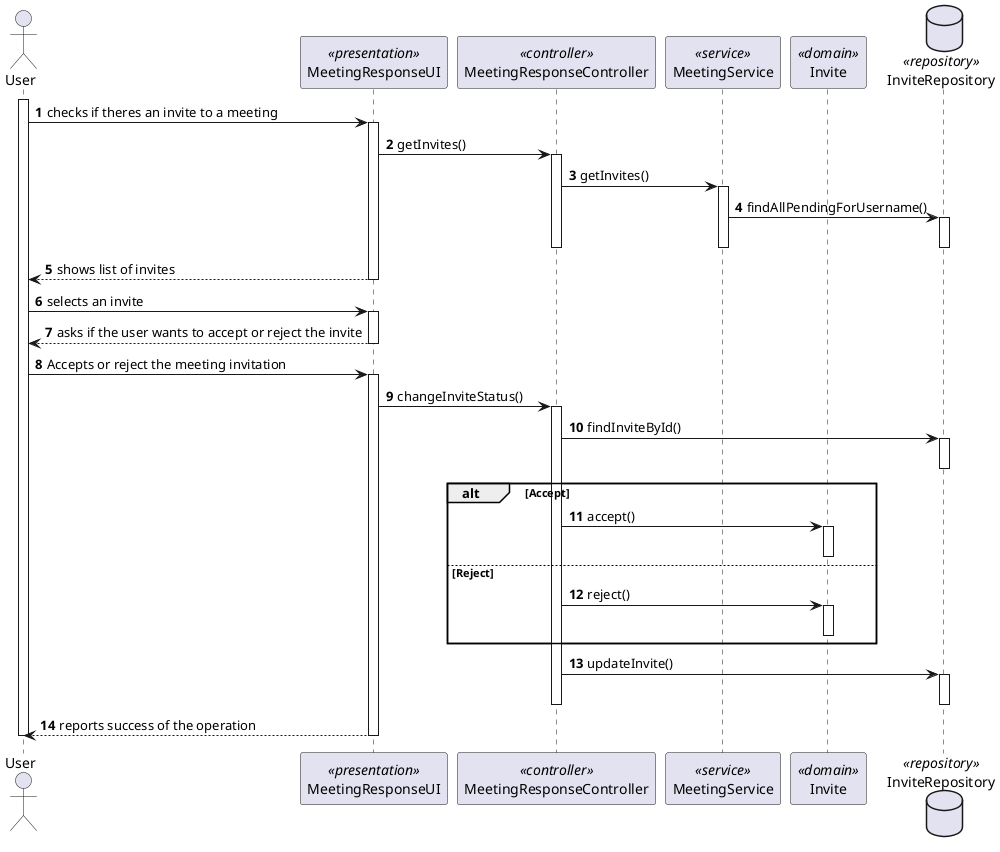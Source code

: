 @startuml US4003_SD
autonumber

actor "User" as U

participant "MeetingResponseUI" as UI <<presentation>>
participant "MeetingResponseController" as CTRL <<controller>>
participant "MeetingService" as MS <<service>>
participant "Invite" as INV <<domain>>

database InviteRepository as IR <<repository>>

activate U

U -> UI : checks if theres an invite to a meeting
activate UI

UI -> CTRL : getInvites()
activate CTRL

CTRL -> MS : getInvites()
activate MS

MS -> IR : findAllPendingForUsername()
activate IR
deactivate IR

deactivate MS
deactivate CTRL

UI --> U : shows list of invites
deactivate UI

U -> UI : selects an invite
activate UI

UI --> U : asks if the user wants to accept or reject the invite
deactivate UI

U -> UI : Accepts or reject the meeting invitation
activate UI

UI -> CTRL : changeInviteStatus()
activate CTRL

CTRL -> IR : findInviteById()
activate IR
deactivate IR

alt Accept
    CTRL -> INV : accept()
    activate INV
    deactivate INV
else Reject
    CTRL -> INV : reject()
    activate INV
    deactivate INV
end

CTRL -> IR : updateInvite()
activate IR
deactivate IR

deactivate CTRL

UI --> U : reports success of the operation
deactivate UI

deactivate U

@enduml

